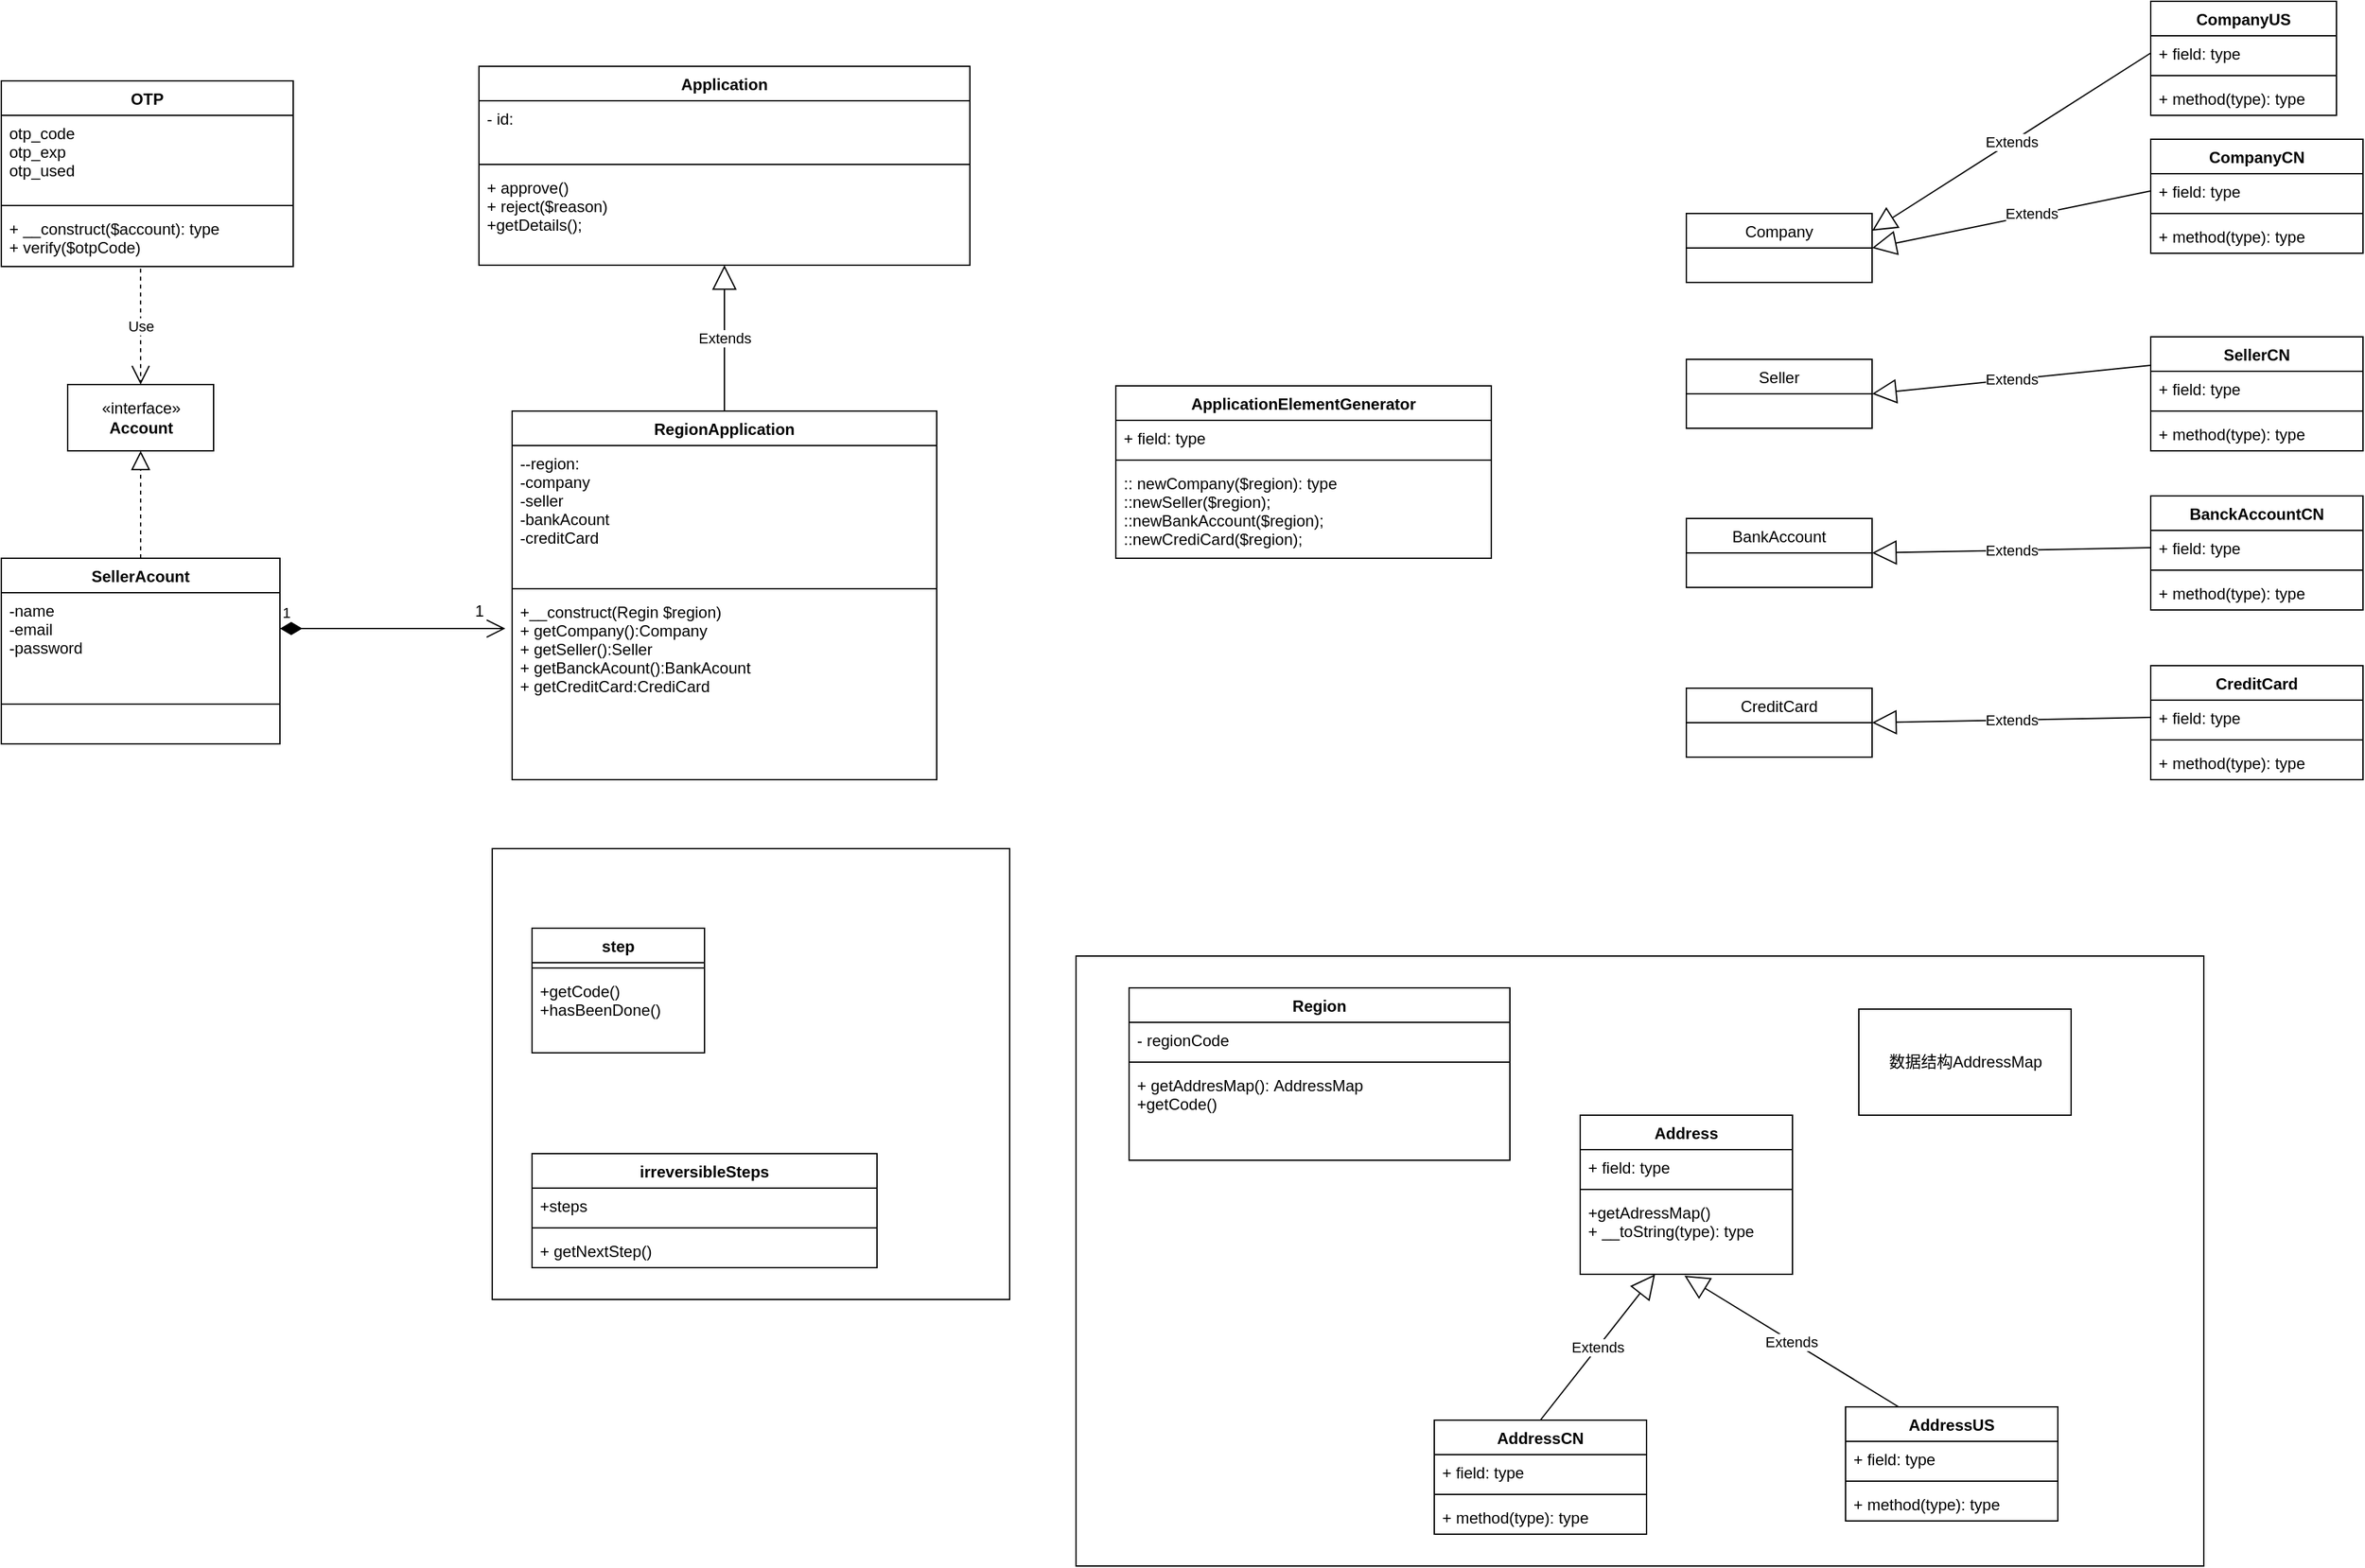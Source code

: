 <mxfile version="15.9.6" type="github">
  <diagram name="Page-1" id="929967ad-93f9-6ef4-fab6-5d389245f69c">
    <mxGraphModel dx="3415.5" dy="762" grid="1" gridSize="10" guides="1" tooltips="1" connect="1" arrows="1" fold="1" page="1" pageScale="1.5" pageWidth="1169" pageHeight="826" background="none" math="0" shadow="0">
      <root>
        <mxCell id="0" style=";html=1;" />
        <mxCell id="1" style=";html=1;" parent="0" />
        <mxCell id="RgiTJkyCWVDEmCROFvzE-33" value="" style="rounded=0;whiteSpace=wrap;html=1;" vertex="1" parent="1">
          <mxGeometry x="680" y="1760" width="850" height="460" as="geometry" />
        </mxCell>
        <mxCell id="RgiTJkyCWVDEmCROFvzE-29" value="" style="rounded=0;whiteSpace=wrap;html=1;" vertex="1" parent="1">
          <mxGeometry x="240" y="1679" width="390" height="340" as="geometry" />
        </mxCell>
        <mxCell id="gbUIkiMU0c5neYWDrb54-11" value="SellerAcount" style="swimlane;fontStyle=1;align=center;verticalAlign=top;childLayout=stackLayout;horizontal=1;startSize=26;horizontalStack=0;resizeParent=1;resizeParentMax=0;resizeLast=0;collapsible=1;marginBottom=0;" parent="1" vertex="1">
          <mxGeometry x="-130" y="1460" width="210" height="140" as="geometry" />
        </mxCell>
        <mxCell id="gbUIkiMU0c5neYWDrb54-12" value="-name&#xa;-email&#xa;-password&#xa;" style="text;strokeColor=none;fillColor=none;align=left;verticalAlign=top;spacingLeft=4;spacingRight=4;overflow=hidden;rotatable=0;points=[[0,0.5],[1,0.5]];portConstraint=eastwest;" parent="gbUIkiMU0c5neYWDrb54-11" vertex="1">
          <mxGeometry y="26" width="210" height="54" as="geometry" />
        </mxCell>
        <mxCell id="gbUIkiMU0c5neYWDrb54-13" value="" style="line;strokeWidth=1;fillColor=none;align=left;verticalAlign=middle;spacingTop=-1;spacingLeft=3;spacingRight=3;rotatable=0;labelPosition=right;points=[];portConstraint=eastwest;" parent="gbUIkiMU0c5neYWDrb54-11" vertex="1">
          <mxGeometry y="80" width="210" height="60" as="geometry" />
        </mxCell>
        <mxCell id="gbUIkiMU0c5neYWDrb54-15" value="Application" style="swimlane;fontStyle=1;align=center;verticalAlign=top;childLayout=stackLayout;horizontal=1;startSize=26;horizontalStack=0;resizeParent=1;resizeParentMax=0;resizeLast=0;collapsible=1;marginBottom=0;" parent="1" vertex="1">
          <mxGeometry x="230" y="1089" width="370" height="150" as="geometry" />
        </mxCell>
        <mxCell id="gbUIkiMU0c5neYWDrb54-16" value="- id:" style="text;strokeColor=none;fillColor=none;align=left;verticalAlign=top;spacingLeft=4;spacingRight=4;overflow=hidden;rotatable=0;points=[[0,0.5],[1,0.5]];portConstraint=eastwest;" parent="gbUIkiMU0c5neYWDrb54-15" vertex="1">
          <mxGeometry y="26" width="370" height="44" as="geometry" />
        </mxCell>
        <mxCell id="gbUIkiMU0c5neYWDrb54-17" value="" style="line;strokeWidth=1;fillColor=none;align=left;verticalAlign=middle;spacingTop=-1;spacingLeft=3;spacingRight=3;rotatable=0;labelPosition=right;points=[];portConstraint=eastwest;" parent="gbUIkiMU0c5neYWDrb54-15" vertex="1">
          <mxGeometry y="70" width="370" height="8" as="geometry" />
        </mxCell>
        <mxCell id="gbUIkiMU0c5neYWDrb54-18" value="+ approve()&#xa;+ reject($reason)&#xa;+getDetails();" style="text;strokeColor=none;fillColor=none;align=left;verticalAlign=top;spacingLeft=4;spacingRight=4;overflow=hidden;rotatable=0;points=[[0,0.5],[1,0.5]];portConstraint=eastwest;" parent="gbUIkiMU0c5neYWDrb54-15" vertex="1">
          <mxGeometry y="78" width="370" height="72" as="geometry" />
        </mxCell>
        <mxCell id="gbUIkiMU0c5neYWDrb54-19" value="Region" style="swimlane;fontStyle=1;align=center;verticalAlign=top;childLayout=stackLayout;horizontal=1;startSize=26;horizontalStack=0;resizeParent=1;resizeParentMax=0;resizeLast=0;collapsible=1;marginBottom=0;" parent="1" vertex="1">
          <mxGeometry x="720" y="1784" width="287" height="130" as="geometry" />
        </mxCell>
        <mxCell id="gbUIkiMU0c5neYWDrb54-20" value="- regionCode" style="text;strokeColor=none;fillColor=none;align=left;verticalAlign=top;spacingLeft=4;spacingRight=4;overflow=hidden;rotatable=0;points=[[0,0.5],[1,0.5]];portConstraint=eastwest;" parent="gbUIkiMU0c5neYWDrb54-19" vertex="1">
          <mxGeometry y="26" width="287" height="26" as="geometry" />
        </mxCell>
        <mxCell id="gbUIkiMU0c5neYWDrb54-21" value="" style="line;strokeWidth=1;fillColor=none;align=left;verticalAlign=middle;spacingTop=-1;spacingLeft=3;spacingRight=3;rotatable=0;labelPosition=right;points=[];portConstraint=eastwest;" parent="gbUIkiMU0c5neYWDrb54-19" vertex="1">
          <mxGeometry y="52" width="287" height="8" as="geometry" />
        </mxCell>
        <mxCell id="gbUIkiMU0c5neYWDrb54-22" value="+ getAddresMap(): AddressMap&#xa;+getCode()&#xa;" style="text;strokeColor=none;fillColor=none;align=left;verticalAlign=top;spacingLeft=4;spacingRight=4;overflow=hidden;rotatable=0;points=[[0,0.5],[1,0.5]];portConstraint=eastwest;" parent="gbUIkiMU0c5neYWDrb54-19" vertex="1">
          <mxGeometry y="60" width="287" height="70" as="geometry" />
        </mxCell>
        <mxCell id="gbUIkiMU0c5neYWDrb54-23" value="数据结构AddressMap" style="html=1;" parent="1" vertex="1">
          <mxGeometry x="1270" y="1800" width="160" height="80" as="geometry" />
        </mxCell>
        <mxCell id="gbUIkiMU0c5neYWDrb54-29" value="RegionApplication" style="swimlane;fontStyle=1;align=center;verticalAlign=top;childLayout=stackLayout;horizontal=1;startSize=26;horizontalStack=0;resizeParent=1;resizeParentMax=0;resizeLast=0;collapsible=1;marginBottom=0;" parent="1" vertex="1">
          <mxGeometry x="255" y="1349" width="320" height="278" as="geometry" />
        </mxCell>
        <mxCell id="gbUIkiMU0c5neYWDrb54-30" value="--region: &#xa;-company&#xa;-seller&#xa;-bankAcount&#xa;-creditCard" style="text;strokeColor=none;fillColor=none;align=left;verticalAlign=top;spacingLeft=4;spacingRight=4;overflow=hidden;rotatable=0;points=[[0,0.5],[1,0.5]];portConstraint=eastwest;" parent="gbUIkiMU0c5neYWDrb54-29" vertex="1">
          <mxGeometry y="26" width="320" height="104" as="geometry" />
        </mxCell>
        <mxCell id="gbUIkiMU0c5neYWDrb54-31" value="" style="line;strokeWidth=1;fillColor=none;align=left;verticalAlign=middle;spacingTop=-1;spacingLeft=3;spacingRight=3;rotatable=0;labelPosition=right;points=[];portConstraint=eastwest;" parent="gbUIkiMU0c5neYWDrb54-29" vertex="1">
          <mxGeometry y="130" width="320" height="8" as="geometry" />
        </mxCell>
        <mxCell id="gbUIkiMU0c5neYWDrb54-32" value="+__construct(Regin $region)&#xa;+ getCompany():Company&#xa;+ getSeller():Seller&#xa;+ getBanckAcount():BankAcount&#xa;+ getCreditCard:CrediCard" style="text;strokeColor=none;fillColor=none;align=left;verticalAlign=top;spacingLeft=4;spacingRight=4;overflow=hidden;rotatable=0;points=[[0,0.5],[1,0.5]];portConstraint=eastwest;" parent="gbUIkiMU0c5neYWDrb54-29" vertex="1">
          <mxGeometry y="138" width="320" height="140" as="geometry" />
        </mxCell>
        <mxCell id="gbUIkiMU0c5neYWDrb54-42" value="Seller" style="swimlane;fontStyle=0;childLayout=stackLayout;horizontal=1;startSize=26;fillColor=none;horizontalStack=0;resizeParent=1;resizeParentMax=0;resizeLast=0;collapsible=1;marginBottom=0;" parent="1" vertex="1">
          <mxGeometry x="1140" y="1310" width="140" height="52" as="geometry" />
        </mxCell>
        <mxCell id="gbUIkiMU0c5neYWDrb54-46" value="Company" style="swimlane;fontStyle=0;childLayout=stackLayout;horizontal=1;startSize=26;fillColor=none;horizontalStack=0;resizeParent=1;resizeParentMax=0;resizeLast=0;collapsible=1;marginBottom=0;" parent="1" vertex="1">
          <mxGeometry x="1140" y="1200" width="140" height="52" as="geometry" />
        </mxCell>
        <mxCell id="gbUIkiMU0c5neYWDrb54-50" value="BankAccount" style="swimlane;fontStyle=0;childLayout=stackLayout;horizontal=1;startSize=26;fillColor=none;horizontalStack=0;resizeParent=1;resizeParentMax=0;resizeLast=0;collapsible=1;marginBottom=0;" parent="1" vertex="1">
          <mxGeometry x="1140" y="1430" width="140" height="52" as="geometry" />
        </mxCell>
        <mxCell id="gbUIkiMU0c5neYWDrb54-51" value="CreditCard" style="swimlane;fontStyle=0;childLayout=stackLayout;horizontal=1;startSize=26;fillColor=none;horizontalStack=0;resizeParent=1;resizeParentMax=0;resizeLast=0;collapsible=1;marginBottom=0;" parent="1" vertex="1">
          <mxGeometry x="1140" y="1558" width="140" height="52" as="geometry" />
        </mxCell>
        <mxCell id="gbUIkiMU0c5neYWDrb54-69" value="CompanyUS" style="swimlane;fontStyle=1;align=center;verticalAlign=top;childLayout=stackLayout;horizontal=1;startSize=26;horizontalStack=0;resizeParent=1;resizeParentMax=0;resizeLast=0;collapsible=1;marginBottom=0;" parent="1" vertex="1">
          <mxGeometry x="1490" y="1040" width="140" height="86" as="geometry" />
        </mxCell>
        <mxCell id="gbUIkiMU0c5neYWDrb54-70" value="+ field: type" style="text;strokeColor=none;fillColor=none;align=left;verticalAlign=top;spacingLeft=4;spacingRight=4;overflow=hidden;rotatable=0;points=[[0,0.5],[1,0.5]];portConstraint=eastwest;" parent="gbUIkiMU0c5neYWDrb54-69" vertex="1">
          <mxGeometry y="26" width="140" height="26" as="geometry" />
        </mxCell>
        <mxCell id="gbUIkiMU0c5neYWDrb54-71" value="" style="line;strokeWidth=1;fillColor=none;align=left;verticalAlign=middle;spacingTop=-1;spacingLeft=3;spacingRight=3;rotatable=0;labelPosition=right;points=[];portConstraint=eastwest;" parent="gbUIkiMU0c5neYWDrb54-69" vertex="1">
          <mxGeometry y="52" width="140" height="8" as="geometry" />
        </mxCell>
        <mxCell id="gbUIkiMU0c5neYWDrb54-72" value="+ method(type): type" style="text;strokeColor=none;fillColor=none;align=left;verticalAlign=top;spacingLeft=4;spacingRight=4;overflow=hidden;rotatable=0;points=[[0,0.5],[1,0.5]];portConstraint=eastwest;" parent="gbUIkiMU0c5neYWDrb54-69" vertex="1">
          <mxGeometry y="60" width="140" height="26" as="geometry" />
        </mxCell>
        <mxCell id="gbUIkiMU0c5neYWDrb54-73" value="CompanyCN" style="swimlane;fontStyle=1;align=center;verticalAlign=top;childLayout=stackLayout;horizontal=1;startSize=26;horizontalStack=0;resizeParent=1;resizeParentMax=0;resizeLast=0;collapsible=1;marginBottom=0;" parent="1" vertex="1">
          <mxGeometry x="1490" y="1144" width="160" height="86" as="geometry" />
        </mxCell>
        <mxCell id="gbUIkiMU0c5neYWDrb54-74" value="+ field: type" style="text;strokeColor=none;fillColor=none;align=left;verticalAlign=top;spacingLeft=4;spacingRight=4;overflow=hidden;rotatable=0;points=[[0,0.5],[1,0.5]];portConstraint=eastwest;" parent="gbUIkiMU0c5neYWDrb54-73" vertex="1">
          <mxGeometry y="26" width="160" height="26" as="geometry" />
        </mxCell>
        <mxCell id="gbUIkiMU0c5neYWDrb54-75" value="" style="line;strokeWidth=1;fillColor=none;align=left;verticalAlign=middle;spacingTop=-1;spacingLeft=3;spacingRight=3;rotatable=0;labelPosition=right;points=[];portConstraint=eastwest;" parent="gbUIkiMU0c5neYWDrb54-73" vertex="1">
          <mxGeometry y="52" width="160" height="8" as="geometry" />
        </mxCell>
        <mxCell id="gbUIkiMU0c5neYWDrb54-76" value="+ method(type): type" style="text;strokeColor=none;fillColor=none;align=left;verticalAlign=top;spacingLeft=4;spacingRight=4;overflow=hidden;rotatable=0;points=[[0,0.5],[1,0.5]];portConstraint=eastwest;" parent="gbUIkiMU0c5neYWDrb54-73" vertex="1">
          <mxGeometry y="60" width="160" height="26" as="geometry" />
        </mxCell>
        <mxCell id="gbUIkiMU0c5neYWDrb54-79" value="ApplicationElementGenerator" style="swimlane;fontStyle=1;align=center;verticalAlign=top;childLayout=stackLayout;horizontal=1;startSize=26;horizontalStack=0;resizeParent=1;resizeParentMax=0;resizeLast=0;collapsible=1;marginBottom=0;" parent="1" vertex="1">
          <mxGeometry x="710" y="1330" width="283" height="130" as="geometry" />
        </mxCell>
        <mxCell id="gbUIkiMU0c5neYWDrb54-80" value="+ field: type" style="text;strokeColor=none;fillColor=none;align=left;verticalAlign=top;spacingLeft=4;spacingRight=4;overflow=hidden;rotatable=0;points=[[0,0.5],[1,0.5]];portConstraint=eastwest;" parent="gbUIkiMU0c5neYWDrb54-79" vertex="1">
          <mxGeometry y="26" width="283" height="26" as="geometry" />
        </mxCell>
        <mxCell id="gbUIkiMU0c5neYWDrb54-81" value="" style="line;strokeWidth=1;fillColor=none;align=left;verticalAlign=middle;spacingTop=-1;spacingLeft=3;spacingRight=3;rotatable=0;labelPosition=right;points=[];portConstraint=eastwest;" parent="gbUIkiMU0c5neYWDrb54-79" vertex="1">
          <mxGeometry y="52" width="283" height="8" as="geometry" />
        </mxCell>
        <mxCell id="gbUIkiMU0c5neYWDrb54-82" value=":: newCompany($region): type&#xa;::newSeller($region);&#xa;::newBankAccount($region);&#xa;::newCrediCard($region);" style="text;strokeColor=none;fillColor=none;align=left;verticalAlign=top;spacingLeft=4;spacingRight=4;overflow=hidden;rotatable=0;points=[[0,0.5],[1,0.5]];portConstraint=eastwest;" parent="gbUIkiMU0c5neYWDrb54-79" vertex="1">
          <mxGeometry y="60" width="283" height="70" as="geometry" />
        </mxCell>
        <mxCell id="gbUIkiMU0c5neYWDrb54-83" value="Address" style="swimlane;fontStyle=1;align=center;verticalAlign=top;childLayout=stackLayout;horizontal=1;startSize=26;horizontalStack=0;resizeParent=1;resizeParentMax=0;resizeLast=0;collapsible=1;marginBottom=0;" parent="1" vertex="1">
          <mxGeometry x="1060" y="1880" width="160" height="120" as="geometry" />
        </mxCell>
        <mxCell id="gbUIkiMU0c5neYWDrb54-84" value="+ field: type" style="text;strokeColor=none;fillColor=none;align=left;verticalAlign=top;spacingLeft=4;spacingRight=4;overflow=hidden;rotatable=0;points=[[0,0.5],[1,0.5]];portConstraint=eastwest;" parent="gbUIkiMU0c5neYWDrb54-83" vertex="1">
          <mxGeometry y="26" width="160" height="26" as="geometry" />
        </mxCell>
        <mxCell id="gbUIkiMU0c5neYWDrb54-85" value="" style="line;strokeWidth=1;fillColor=none;align=left;verticalAlign=middle;spacingTop=-1;spacingLeft=3;spacingRight=3;rotatable=0;labelPosition=right;points=[];portConstraint=eastwest;" parent="gbUIkiMU0c5neYWDrb54-83" vertex="1">
          <mxGeometry y="52" width="160" height="8" as="geometry" />
        </mxCell>
        <mxCell id="gbUIkiMU0c5neYWDrb54-86" value="+getAdressMap()&#xa;+ __toString(type): type" style="text;strokeColor=none;fillColor=none;align=left;verticalAlign=top;spacingLeft=4;spacingRight=4;overflow=hidden;rotatable=0;points=[[0,0.5],[1,0.5]];portConstraint=eastwest;" parent="gbUIkiMU0c5neYWDrb54-83" vertex="1">
          <mxGeometry y="60" width="160" height="60" as="geometry" />
        </mxCell>
        <mxCell id="gbUIkiMU0c5neYWDrb54-87" value="AddressCN" style="swimlane;fontStyle=1;align=center;verticalAlign=top;childLayout=stackLayout;horizontal=1;startSize=26;horizontalStack=0;resizeParent=1;resizeParentMax=0;resizeLast=0;collapsible=1;marginBottom=0;" parent="1" vertex="1">
          <mxGeometry x="950" y="2110" width="160" height="86" as="geometry" />
        </mxCell>
        <mxCell id="gbUIkiMU0c5neYWDrb54-88" value="+ field: type" style="text;strokeColor=none;fillColor=none;align=left;verticalAlign=top;spacingLeft=4;spacingRight=4;overflow=hidden;rotatable=0;points=[[0,0.5],[1,0.5]];portConstraint=eastwest;" parent="gbUIkiMU0c5neYWDrb54-87" vertex="1">
          <mxGeometry y="26" width="160" height="26" as="geometry" />
        </mxCell>
        <mxCell id="gbUIkiMU0c5neYWDrb54-89" value="" style="line;strokeWidth=1;fillColor=none;align=left;verticalAlign=middle;spacingTop=-1;spacingLeft=3;spacingRight=3;rotatable=0;labelPosition=right;points=[];portConstraint=eastwest;" parent="gbUIkiMU0c5neYWDrb54-87" vertex="1">
          <mxGeometry y="52" width="160" height="8" as="geometry" />
        </mxCell>
        <mxCell id="gbUIkiMU0c5neYWDrb54-90" value="+ method(type): type" style="text;strokeColor=none;fillColor=none;align=left;verticalAlign=top;spacingLeft=4;spacingRight=4;overflow=hidden;rotatable=0;points=[[0,0.5],[1,0.5]];portConstraint=eastwest;" parent="gbUIkiMU0c5neYWDrb54-87" vertex="1">
          <mxGeometry y="60" width="160" height="26" as="geometry" />
        </mxCell>
        <mxCell id="gbUIkiMU0c5neYWDrb54-91" value="AddressUS" style="swimlane;fontStyle=1;align=center;verticalAlign=top;childLayout=stackLayout;horizontal=1;startSize=26;horizontalStack=0;resizeParent=1;resizeParentMax=0;resizeLast=0;collapsible=1;marginBottom=0;" parent="1" vertex="1">
          <mxGeometry x="1260" y="2100" width="160" height="86" as="geometry" />
        </mxCell>
        <mxCell id="gbUIkiMU0c5neYWDrb54-92" value="+ field: type" style="text;strokeColor=none;fillColor=none;align=left;verticalAlign=top;spacingLeft=4;spacingRight=4;overflow=hidden;rotatable=0;points=[[0,0.5],[1,0.5]];portConstraint=eastwest;" parent="gbUIkiMU0c5neYWDrb54-91" vertex="1">
          <mxGeometry y="26" width="160" height="26" as="geometry" />
        </mxCell>
        <mxCell id="gbUIkiMU0c5neYWDrb54-93" value="" style="line;strokeWidth=1;fillColor=none;align=left;verticalAlign=middle;spacingTop=-1;spacingLeft=3;spacingRight=3;rotatable=0;labelPosition=right;points=[];portConstraint=eastwest;" parent="gbUIkiMU0c5neYWDrb54-91" vertex="1">
          <mxGeometry y="52" width="160" height="8" as="geometry" />
        </mxCell>
        <mxCell id="gbUIkiMU0c5neYWDrb54-94" value="+ method(type): type" style="text;strokeColor=none;fillColor=none;align=left;verticalAlign=top;spacingLeft=4;spacingRight=4;overflow=hidden;rotatable=0;points=[[0,0.5],[1,0.5]];portConstraint=eastwest;" parent="gbUIkiMU0c5neYWDrb54-91" vertex="1">
          <mxGeometry y="60" width="160" height="26" as="geometry" />
        </mxCell>
        <mxCell id="gbUIkiMU0c5neYWDrb54-98" value="SellerCN" style="swimlane;fontStyle=1;align=center;verticalAlign=top;childLayout=stackLayout;horizontal=1;startSize=26;horizontalStack=0;resizeParent=1;resizeParentMax=0;resizeLast=0;collapsible=1;marginBottom=0;" parent="1" vertex="1">
          <mxGeometry x="1490" y="1293" width="160" height="86" as="geometry" />
        </mxCell>
        <mxCell id="gbUIkiMU0c5neYWDrb54-99" value="+ field: type" style="text;strokeColor=none;fillColor=none;align=left;verticalAlign=top;spacingLeft=4;spacingRight=4;overflow=hidden;rotatable=0;points=[[0,0.5],[1,0.5]];portConstraint=eastwest;" parent="gbUIkiMU0c5neYWDrb54-98" vertex="1">
          <mxGeometry y="26" width="160" height="26" as="geometry" />
        </mxCell>
        <mxCell id="gbUIkiMU0c5neYWDrb54-100" value="" style="line;strokeWidth=1;fillColor=none;align=left;verticalAlign=middle;spacingTop=-1;spacingLeft=3;spacingRight=3;rotatable=0;labelPosition=right;points=[];portConstraint=eastwest;" parent="gbUIkiMU0c5neYWDrb54-98" vertex="1">
          <mxGeometry y="52" width="160" height="8" as="geometry" />
        </mxCell>
        <mxCell id="gbUIkiMU0c5neYWDrb54-101" value="+ method(type): type" style="text;strokeColor=none;fillColor=none;align=left;verticalAlign=top;spacingLeft=4;spacingRight=4;overflow=hidden;rotatable=0;points=[[0,0.5],[1,0.5]];portConstraint=eastwest;" parent="gbUIkiMU0c5neYWDrb54-98" vertex="1">
          <mxGeometry y="60" width="160" height="26" as="geometry" />
        </mxCell>
        <mxCell id="gbUIkiMU0c5neYWDrb54-103" value="BanckAccountCN" style="swimlane;fontStyle=1;align=center;verticalAlign=top;childLayout=stackLayout;horizontal=1;startSize=26;horizontalStack=0;resizeParent=1;resizeParentMax=0;resizeLast=0;collapsible=1;marginBottom=0;" parent="1" vertex="1">
          <mxGeometry x="1490" y="1413" width="160" height="86" as="geometry" />
        </mxCell>
        <mxCell id="gbUIkiMU0c5neYWDrb54-104" value="+ field: type" style="text;strokeColor=none;fillColor=none;align=left;verticalAlign=top;spacingLeft=4;spacingRight=4;overflow=hidden;rotatable=0;points=[[0,0.5],[1,0.5]];portConstraint=eastwest;" parent="gbUIkiMU0c5neYWDrb54-103" vertex="1">
          <mxGeometry y="26" width="160" height="26" as="geometry" />
        </mxCell>
        <mxCell id="gbUIkiMU0c5neYWDrb54-105" value="" style="line;strokeWidth=1;fillColor=none;align=left;verticalAlign=middle;spacingTop=-1;spacingLeft=3;spacingRight=3;rotatable=0;labelPosition=right;points=[];portConstraint=eastwest;" parent="gbUIkiMU0c5neYWDrb54-103" vertex="1">
          <mxGeometry y="52" width="160" height="8" as="geometry" />
        </mxCell>
        <mxCell id="gbUIkiMU0c5neYWDrb54-106" value="+ method(type): type" style="text;strokeColor=none;fillColor=none;align=left;verticalAlign=top;spacingLeft=4;spacingRight=4;overflow=hidden;rotatable=0;points=[[0,0.5],[1,0.5]];portConstraint=eastwest;" parent="gbUIkiMU0c5neYWDrb54-103" vertex="1">
          <mxGeometry y="60" width="160" height="26" as="geometry" />
        </mxCell>
        <mxCell id="gbUIkiMU0c5neYWDrb54-108" value="CreditCard" style="swimlane;fontStyle=1;align=center;verticalAlign=top;childLayout=stackLayout;horizontal=1;startSize=26;horizontalStack=0;resizeParent=1;resizeParentMax=0;resizeLast=0;collapsible=1;marginBottom=0;" parent="1" vertex="1">
          <mxGeometry x="1490" y="1541" width="160" height="86" as="geometry" />
        </mxCell>
        <mxCell id="gbUIkiMU0c5neYWDrb54-109" value="+ field: type" style="text;strokeColor=none;fillColor=none;align=left;verticalAlign=top;spacingLeft=4;spacingRight=4;overflow=hidden;rotatable=0;points=[[0,0.5],[1,0.5]];portConstraint=eastwest;" parent="gbUIkiMU0c5neYWDrb54-108" vertex="1">
          <mxGeometry y="26" width="160" height="26" as="geometry" />
        </mxCell>
        <mxCell id="gbUIkiMU0c5neYWDrb54-110" value="" style="line;strokeWidth=1;fillColor=none;align=left;verticalAlign=middle;spacingTop=-1;spacingLeft=3;spacingRight=3;rotatable=0;labelPosition=right;points=[];portConstraint=eastwest;" parent="gbUIkiMU0c5neYWDrb54-108" vertex="1">
          <mxGeometry y="52" width="160" height="8" as="geometry" />
        </mxCell>
        <mxCell id="gbUIkiMU0c5neYWDrb54-111" value="+ method(type): type" style="text;strokeColor=none;fillColor=none;align=left;verticalAlign=top;spacingLeft=4;spacingRight=4;overflow=hidden;rotatable=0;points=[[0,0.5],[1,0.5]];portConstraint=eastwest;" parent="gbUIkiMU0c5neYWDrb54-108" vertex="1">
          <mxGeometry y="60" width="160" height="26" as="geometry" />
        </mxCell>
        <mxCell id="RgiTJkyCWVDEmCROFvzE-1" value="OTP" style="swimlane;fontStyle=1;align=center;verticalAlign=top;childLayout=stackLayout;horizontal=1;startSize=26;horizontalStack=0;resizeParent=1;resizeParentMax=0;resizeLast=0;collapsible=1;marginBottom=0;" vertex="1" parent="1">
          <mxGeometry x="-130" y="1100" width="220" height="140" as="geometry" />
        </mxCell>
        <mxCell id="RgiTJkyCWVDEmCROFvzE-2" value="otp_code&#xa;otp_exp&#xa;otp_used" style="text;strokeColor=none;fillColor=none;align=left;verticalAlign=top;spacingLeft=4;spacingRight=4;overflow=hidden;rotatable=0;points=[[0,0.5],[1,0.5]];portConstraint=eastwest;" vertex="1" parent="RgiTJkyCWVDEmCROFvzE-1">
          <mxGeometry y="26" width="220" height="64" as="geometry" />
        </mxCell>
        <mxCell id="RgiTJkyCWVDEmCROFvzE-3" value="" style="line;strokeWidth=1;fillColor=none;align=left;verticalAlign=middle;spacingTop=-1;spacingLeft=3;spacingRight=3;rotatable=0;labelPosition=right;points=[];portConstraint=eastwest;" vertex="1" parent="RgiTJkyCWVDEmCROFvzE-1">
          <mxGeometry y="90" width="220" height="8" as="geometry" />
        </mxCell>
        <mxCell id="RgiTJkyCWVDEmCROFvzE-4" value="+ __construct($account): type&#xa;+ verify($otpCode)" style="text;strokeColor=none;fillColor=none;align=left;verticalAlign=top;spacingLeft=4;spacingRight=4;overflow=hidden;rotatable=0;points=[[0,0.5],[1,0.5]];portConstraint=eastwest;" vertex="1" parent="RgiTJkyCWVDEmCROFvzE-1">
          <mxGeometry y="98" width="220" height="42" as="geometry" />
        </mxCell>
        <mxCell id="RgiTJkyCWVDEmCROFvzE-21" value="step" style="swimlane;fontStyle=1;align=center;verticalAlign=top;childLayout=stackLayout;horizontal=1;startSize=26;horizontalStack=0;resizeParent=1;resizeParentMax=0;resizeLast=0;collapsible=1;marginBottom=0;" vertex="1" parent="1">
          <mxGeometry x="270" y="1739" width="130" height="94" as="geometry" />
        </mxCell>
        <mxCell id="RgiTJkyCWVDEmCROFvzE-23" value="" style="line;strokeWidth=1;fillColor=none;align=left;verticalAlign=middle;spacingTop=-1;spacingLeft=3;spacingRight=3;rotatable=0;labelPosition=right;points=[];portConstraint=eastwest;" vertex="1" parent="RgiTJkyCWVDEmCROFvzE-21">
          <mxGeometry y="26" width="130" height="8" as="geometry" />
        </mxCell>
        <mxCell id="RgiTJkyCWVDEmCROFvzE-24" value="+getCode()&#xa;+hasBeenDone()" style="text;strokeColor=none;fillColor=none;align=left;verticalAlign=top;spacingLeft=4;spacingRight=4;overflow=hidden;rotatable=0;points=[[0,0.5],[1,0.5]];portConstraint=eastwest;" vertex="1" parent="RgiTJkyCWVDEmCROFvzE-21">
          <mxGeometry y="34" width="130" height="60" as="geometry" />
        </mxCell>
        <mxCell id="RgiTJkyCWVDEmCROFvzE-25" value="irreversibleSteps" style="swimlane;fontStyle=1;align=center;verticalAlign=top;childLayout=stackLayout;horizontal=1;startSize=26;horizontalStack=0;resizeParent=1;resizeParentMax=0;resizeLast=0;collapsible=1;marginBottom=0;" vertex="1" parent="1">
          <mxGeometry x="270" y="1909" width="260" height="86" as="geometry" />
        </mxCell>
        <mxCell id="RgiTJkyCWVDEmCROFvzE-26" value="+steps" style="text;strokeColor=none;fillColor=none;align=left;verticalAlign=top;spacingLeft=4;spacingRight=4;overflow=hidden;rotatable=0;points=[[0,0.5],[1,0.5]];portConstraint=eastwest;" vertex="1" parent="RgiTJkyCWVDEmCROFvzE-25">
          <mxGeometry y="26" width="260" height="26" as="geometry" />
        </mxCell>
        <mxCell id="RgiTJkyCWVDEmCROFvzE-27" value="" style="line;strokeWidth=1;fillColor=none;align=left;verticalAlign=middle;spacingTop=-1;spacingLeft=3;spacingRight=3;rotatable=0;labelPosition=right;points=[];portConstraint=eastwest;" vertex="1" parent="RgiTJkyCWVDEmCROFvzE-25">
          <mxGeometry y="52" width="260" height="8" as="geometry" />
        </mxCell>
        <mxCell id="RgiTJkyCWVDEmCROFvzE-28" value="+ getNextStep()" style="text;strokeColor=none;fillColor=none;align=left;verticalAlign=top;spacingLeft=4;spacingRight=4;overflow=hidden;rotatable=0;points=[[0,0.5],[1,0.5]];portConstraint=eastwest;" vertex="1" parent="RgiTJkyCWVDEmCROFvzE-25">
          <mxGeometry y="60" width="260" height="26" as="geometry" />
        </mxCell>
        <mxCell id="RgiTJkyCWVDEmCROFvzE-36" value="Extends" style="endArrow=block;endSize=16;endFill=0;html=1;rounded=0;exitX=0.5;exitY=0;exitDx=0;exitDy=0;" edge="1" parent="1" source="gbUIkiMU0c5neYWDrb54-29" target="gbUIkiMU0c5neYWDrb54-18">
          <mxGeometry width="160" relative="1" as="geometry">
            <mxPoint x="270" y="1270" as="sourcePoint" />
            <mxPoint x="430" y="1270" as="targetPoint" />
          </mxGeometry>
        </mxCell>
        <mxCell id="RgiTJkyCWVDEmCROFvzE-39" value="Extends" style="endArrow=block;endSize=16;endFill=0;html=1;rounded=0;exitX=0;exitY=0.5;exitDx=0;exitDy=0;entryX=1;entryY=0.5;entryDx=0;entryDy=0;" edge="1" parent="1" source="gbUIkiMU0c5neYWDrb54-74" target="gbUIkiMU0c5neYWDrb54-46">
          <mxGeometry x="-0.145" y="-1" width="160" relative="1" as="geometry">
            <mxPoint x="1200" y="1010" as="sourcePoint" />
            <mxPoint x="1360" y="1010" as="targetPoint" />
            <mxPoint as="offset" />
          </mxGeometry>
        </mxCell>
        <mxCell id="RgiTJkyCWVDEmCROFvzE-40" value="Extends" style="endArrow=block;endSize=16;endFill=0;html=1;rounded=0;exitX=0;exitY=0.5;exitDx=0;exitDy=0;entryX=1;entryY=0.25;entryDx=0;entryDy=0;" edge="1" parent="1" source="gbUIkiMU0c5neYWDrb54-70" target="gbUIkiMU0c5neYWDrb54-46">
          <mxGeometry width="160" relative="1" as="geometry">
            <mxPoint x="1210" y="1020" as="sourcePoint" />
            <mxPoint x="1370" y="1020" as="targetPoint" />
          </mxGeometry>
        </mxCell>
        <mxCell id="RgiTJkyCWVDEmCROFvzE-41" value="Extends" style="endArrow=block;endSize=16;endFill=0;html=1;rounded=0;exitX=0;exitY=0.5;exitDx=0;exitDy=0;entryX=1;entryY=0.5;entryDx=0;entryDy=0;" edge="1" parent="1" source="gbUIkiMU0c5neYWDrb54-109" target="gbUIkiMU0c5neYWDrb54-51">
          <mxGeometry width="160" relative="1" as="geometry">
            <mxPoint x="1280" y="1520" as="sourcePoint" />
            <mxPoint x="1440" y="1520" as="targetPoint" />
          </mxGeometry>
        </mxCell>
        <mxCell id="RgiTJkyCWVDEmCROFvzE-42" value="Extends" style="endArrow=block;endSize=16;endFill=0;html=1;rounded=0;exitX=0;exitY=0.5;exitDx=0;exitDy=0;entryX=1;entryY=0.5;entryDx=0;entryDy=0;" edge="1" parent="1" source="gbUIkiMU0c5neYWDrb54-104" target="gbUIkiMU0c5neYWDrb54-50">
          <mxGeometry width="160" relative="1" as="geometry">
            <mxPoint x="1210" y="1020" as="sourcePoint" />
            <mxPoint x="1370" y="1020" as="targetPoint" />
          </mxGeometry>
        </mxCell>
        <mxCell id="RgiTJkyCWVDEmCROFvzE-43" value="Extends" style="endArrow=block;endSize=16;endFill=0;html=1;rounded=0;exitX=0;exitY=0.25;exitDx=0;exitDy=0;entryX=1;entryY=0.5;entryDx=0;entryDy=0;" edge="1" parent="1" source="gbUIkiMU0c5neYWDrb54-98" target="gbUIkiMU0c5neYWDrb54-42">
          <mxGeometry width="160" relative="1" as="geometry">
            <mxPoint x="1390" y="1340" as="sourcePoint" />
            <mxPoint x="1550" y="1340" as="targetPoint" />
          </mxGeometry>
        </mxCell>
        <mxCell id="RgiTJkyCWVDEmCROFvzE-45" value="Extends" style="endArrow=block;endSize=16;endFill=0;html=1;rounded=0;exitX=0.5;exitY=0;exitDx=0;exitDy=0;" edge="1" parent="1" source="gbUIkiMU0c5neYWDrb54-87" target="gbUIkiMU0c5neYWDrb54-86">
          <mxGeometry width="160" relative="1" as="geometry">
            <mxPoint x="1160" y="2180" as="sourcePoint" />
            <mxPoint x="1100" y="2000" as="targetPoint" />
          </mxGeometry>
        </mxCell>
        <mxCell id="RgiTJkyCWVDEmCROFvzE-47" value="Extends" style="endArrow=block;endSize=16;endFill=0;html=1;rounded=0;exitX=0.25;exitY=0;exitDx=0;exitDy=0;entryX=0.491;entryY=1.017;entryDx=0;entryDy=0;entryPerimeter=0;" edge="1" parent="1" source="gbUIkiMU0c5neYWDrb54-91" target="gbUIkiMU0c5neYWDrb54-86">
          <mxGeometry width="160" relative="1" as="geometry">
            <mxPoint x="1040" y="2120" as="sourcePoint" />
            <mxPoint x="1126.429" y="2010" as="targetPoint" />
          </mxGeometry>
        </mxCell>
        <mxCell id="RgiTJkyCWVDEmCROFvzE-48" value="«interface»&lt;br&gt;&lt;b&gt;Account&lt;/b&gt;" style="html=1;" vertex="1" parent="1">
          <mxGeometry x="-80" y="1329" width="110" height="50" as="geometry" />
        </mxCell>
        <mxCell id="RgiTJkyCWVDEmCROFvzE-49" value="" style="endArrow=block;dashed=1;endFill=0;endSize=12;html=1;rounded=0;entryX=0.5;entryY=1;entryDx=0;entryDy=0;exitX=0.5;exitY=0;exitDx=0;exitDy=0;" edge="1" parent="1" source="gbUIkiMU0c5neYWDrb54-11" target="RgiTJkyCWVDEmCROFvzE-48">
          <mxGeometry width="160" relative="1" as="geometry">
            <mxPoint x="330" y="1590" as="sourcePoint" />
            <mxPoint x="490" y="1590" as="targetPoint" />
          </mxGeometry>
        </mxCell>
        <mxCell id="RgiTJkyCWVDEmCROFvzE-50" value="Use" style="endArrow=open;endSize=12;dashed=1;html=1;rounded=0;entryX=0.5;entryY=0;entryDx=0;entryDy=0;exitX=0.477;exitY=1.038;exitDx=0;exitDy=0;exitPerimeter=0;" edge="1" parent="1" source="RgiTJkyCWVDEmCROFvzE-4" target="RgiTJkyCWVDEmCROFvzE-48">
          <mxGeometry width="160" relative="1" as="geometry">
            <mxPoint x="-30" y="1250" as="sourcePoint" />
            <mxPoint x="490" y="1390" as="targetPoint" />
          </mxGeometry>
        </mxCell>
        <mxCell id="RgiTJkyCWVDEmCROFvzE-51" value="1" style="endArrow=open;html=1;endSize=12;startArrow=diamondThin;startSize=14;startFill=1;edgeStyle=orthogonalEdgeStyle;align=left;verticalAlign=bottom;rounded=0;exitX=1;exitY=0.5;exitDx=0;exitDy=0;entryX=-0.016;entryY=0.186;entryDx=0;entryDy=0;entryPerimeter=0;" edge="1" parent="1" source="gbUIkiMU0c5neYWDrb54-12" target="gbUIkiMU0c5neYWDrb54-32">
          <mxGeometry x="-1" y="3" relative="1" as="geometry">
            <mxPoint x="80" y="1529.5" as="sourcePoint" />
            <mxPoint x="240" y="1529.5" as="targetPoint" />
          </mxGeometry>
        </mxCell>
        <mxCell id="RgiTJkyCWVDEmCROFvzE-52" value="1" style="text;html=1;align=center;verticalAlign=middle;resizable=0;points=[];autosize=1;strokeColor=none;fillColor=none;" vertex="1" parent="1">
          <mxGeometry x="220" y="1490" width="20" height="20" as="geometry" />
        </mxCell>
      </root>
    </mxGraphModel>
  </diagram>
</mxfile>
